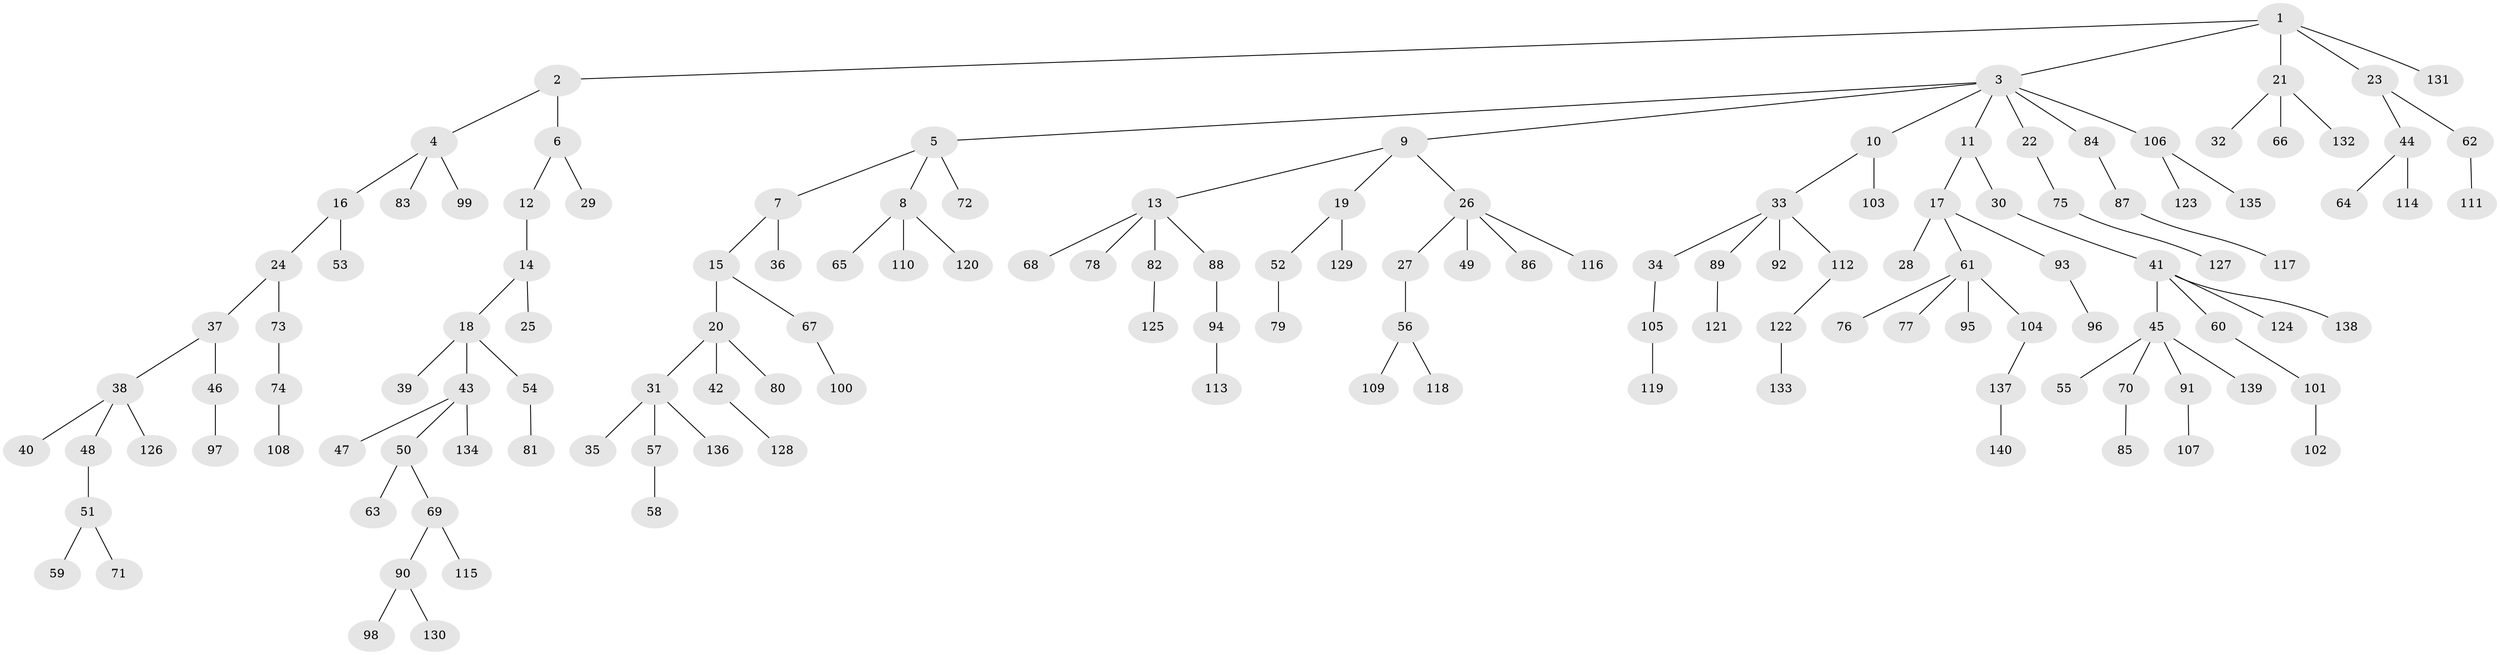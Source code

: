 // Generated by graph-tools (version 1.1) at 2025/50/03/09/25 03:50:19]
// undirected, 140 vertices, 139 edges
graph export_dot {
graph [start="1"]
  node [color=gray90,style=filled];
  1;
  2;
  3;
  4;
  5;
  6;
  7;
  8;
  9;
  10;
  11;
  12;
  13;
  14;
  15;
  16;
  17;
  18;
  19;
  20;
  21;
  22;
  23;
  24;
  25;
  26;
  27;
  28;
  29;
  30;
  31;
  32;
  33;
  34;
  35;
  36;
  37;
  38;
  39;
  40;
  41;
  42;
  43;
  44;
  45;
  46;
  47;
  48;
  49;
  50;
  51;
  52;
  53;
  54;
  55;
  56;
  57;
  58;
  59;
  60;
  61;
  62;
  63;
  64;
  65;
  66;
  67;
  68;
  69;
  70;
  71;
  72;
  73;
  74;
  75;
  76;
  77;
  78;
  79;
  80;
  81;
  82;
  83;
  84;
  85;
  86;
  87;
  88;
  89;
  90;
  91;
  92;
  93;
  94;
  95;
  96;
  97;
  98;
  99;
  100;
  101;
  102;
  103;
  104;
  105;
  106;
  107;
  108;
  109;
  110;
  111;
  112;
  113;
  114;
  115;
  116;
  117;
  118;
  119;
  120;
  121;
  122;
  123;
  124;
  125;
  126;
  127;
  128;
  129;
  130;
  131;
  132;
  133;
  134;
  135;
  136;
  137;
  138;
  139;
  140;
  1 -- 2;
  1 -- 3;
  1 -- 21;
  1 -- 23;
  1 -- 131;
  2 -- 4;
  2 -- 6;
  3 -- 5;
  3 -- 9;
  3 -- 10;
  3 -- 11;
  3 -- 22;
  3 -- 84;
  3 -- 106;
  4 -- 16;
  4 -- 83;
  4 -- 99;
  5 -- 7;
  5 -- 8;
  5 -- 72;
  6 -- 12;
  6 -- 29;
  7 -- 15;
  7 -- 36;
  8 -- 65;
  8 -- 110;
  8 -- 120;
  9 -- 13;
  9 -- 19;
  9 -- 26;
  10 -- 33;
  10 -- 103;
  11 -- 17;
  11 -- 30;
  12 -- 14;
  13 -- 68;
  13 -- 78;
  13 -- 82;
  13 -- 88;
  14 -- 18;
  14 -- 25;
  15 -- 20;
  15 -- 67;
  16 -- 24;
  16 -- 53;
  17 -- 28;
  17 -- 61;
  17 -- 93;
  18 -- 39;
  18 -- 43;
  18 -- 54;
  19 -- 52;
  19 -- 129;
  20 -- 31;
  20 -- 42;
  20 -- 80;
  21 -- 32;
  21 -- 66;
  21 -- 132;
  22 -- 75;
  23 -- 44;
  23 -- 62;
  24 -- 37;
  24 -- 73;
  26 -- 27;
  26 -- 49;
  26 -- 86;
  26 -- 116;
  27 -- 56;
  30 -- 41;
  31 -- 35;
  31 -- 57;
  31 -- 136;
  33 -- 34;
  33 -- 89;
  33 -- 92;
  33 -- 112;
  34 -- 105;
  37 -- 38;
  37 -- 46;
  38 -- 40;
  38 -- 48;
  38 -- 126;
  41 -- 45;
  41 -- 60;
  41 -- 124;
  41 -- 138;
  42 -- 128;
  43 -- 47;
  43 -- 50;
  43 -- 134;
  44 -- 64;
  44 -- 114;
  45 -- 55;
  45 -- 70;
  45 -- 91;
  45 -- 139;
  46 -- 97;
  48 -- 51;
  50 -- 63;
  50 -- 69;
  51 -- 59;
  51 -- 71;
  52 -- 79;
  54 -- 81;
  56 -- 109;
  56 -- 118;
  57 -- 58;
  60 -- 101;
  61 -- 76;
  61 -- 77;
  61 -- 95;
  61 -- 104;
  62 -- 111;
  67 -- 100;
  69 -- 90;
  69 -- 115;
  70 -- 85;
  73 -- 74;
  74 -- 108;
  75 -- 127;
  82 -- 125;
  84 -- 87;
  87 -- 117;
  88 -- 94;
  89 -- 121;
  90 -- 98;
  90 -- 130;
  91 -- 107;
  93 -- 96;
  94 -- 113;
  101 -- 102;
  104 -- 137;
  105 -- 119;
  106 -- 123;
  106 -- 135;
  112 -- 122;
  122 -- 133;
  137 -- 140;
}
